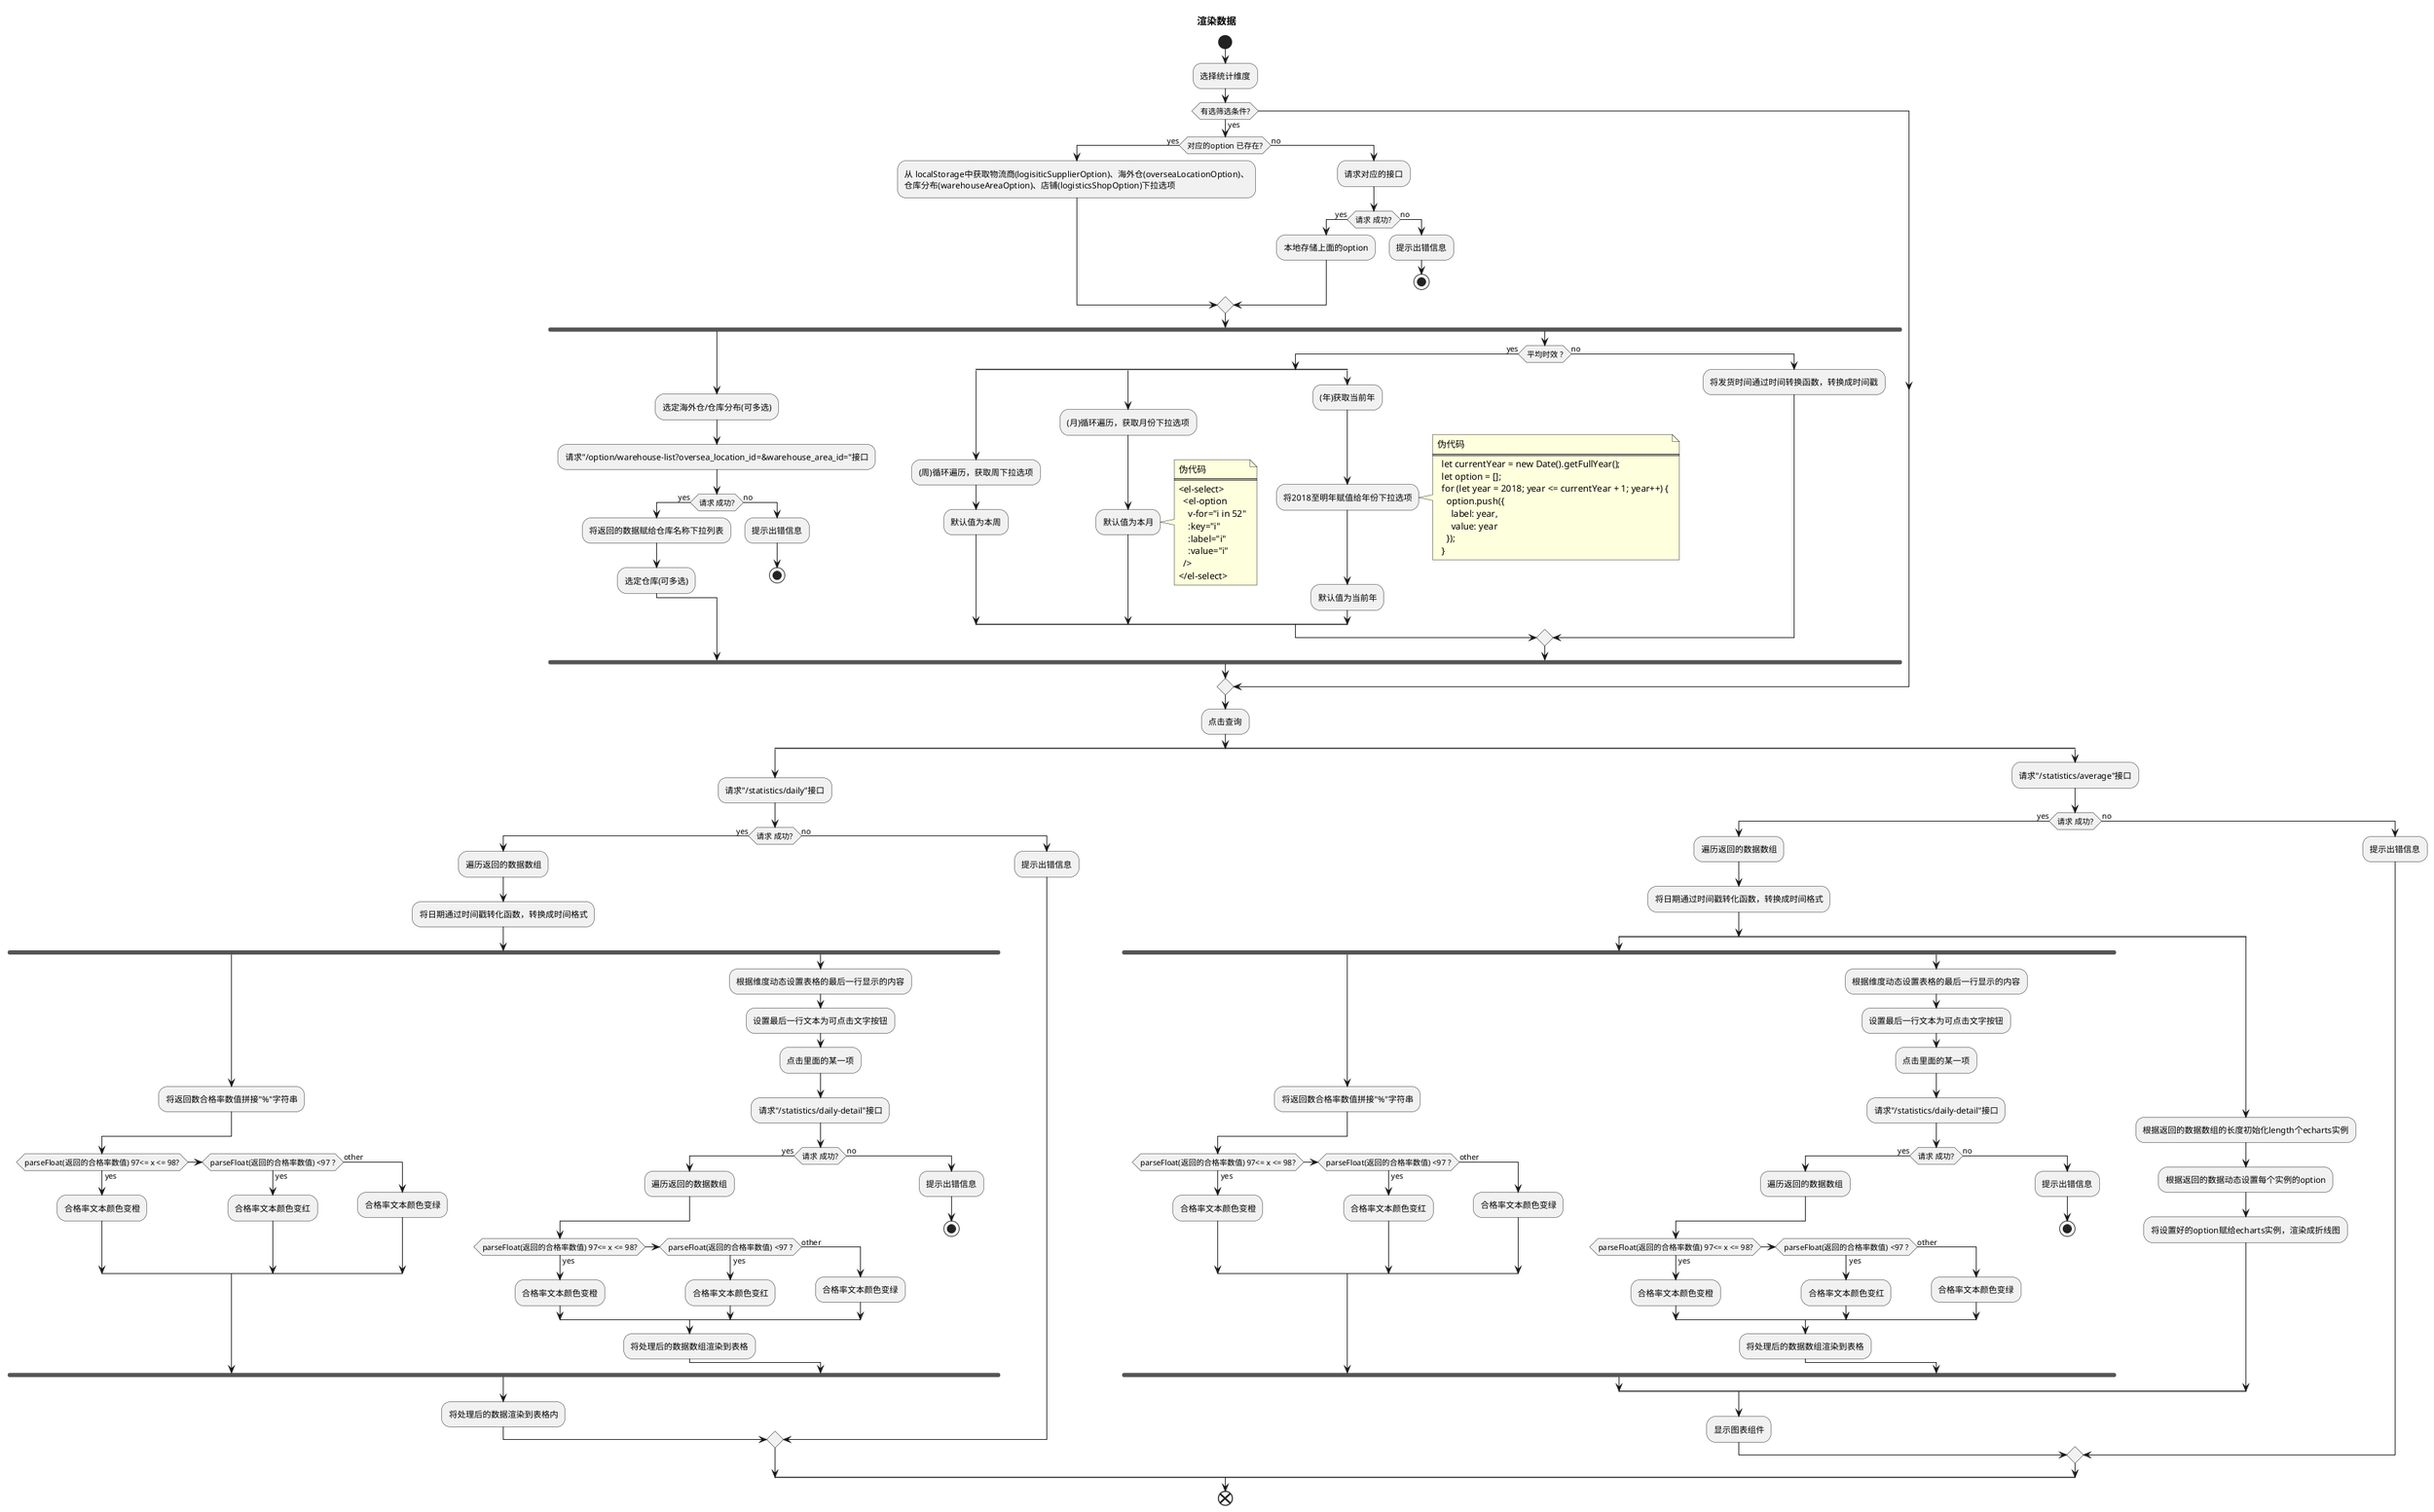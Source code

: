 @startuml
title 渲染数据

start
:选择统计维度;
if(有选筛选条件?) then (yes)
 if(对应的option 已存在?) then (yes)
    :从 localStorage中获取物流商(logisiticSupplierOption)、海外仓(overseaLocationOption)、
    仓库分布(warehouseAreaOption)、店铺(logisticsShopOption)下拉选项;
  else (no)
    :请求对应的接口;
    if(请求 成功?) then (yes)
      :本地存储上面的option;
    else (no)
      :提示出错信息;
      stop
    endif
  endif
  fork
    :选定海外仓/仓库分布(可多选);
    :请求"/option/warehouse-list?oversea_location_id=&warehouse_area_id="接口;
    if(请求 成功?) then (yes)
      :将返回的数据赋给仓库名称下拉列表;
      :选定仓库(可多选);
    else (no)
      :提示出错信息;
      stop
    endif
  fork again
    if(平均时效 ?) then (yes)
      split 
        :(周)循环遍历，获取周下拉选项;
        :默认值为本周;
      split again 
        :(月)循环遍历，获取月份下拉选项;
        :默认值为本月;
      note right 
        伪代码
        ====
        <el-select>
          <el-option
            v-for="i in 52"
            :key="i"
            :label="i"
            :value="i"
          />
        </el-select>
      end note
      split again
        :(年)获取当前年;
        :将2018至明年赋值给年份下拉选项;
        note right
          伪代码
          ====
            let currentYear = new Date().getFullYear();
            let option = [];
            for (let year = 2018; year <= currentYear + 1; year++) {
              option.push({
                label: year,
                value: year
              });
            }
        end note
        :默认值为当前年;
      end split
    else (no)
      :将发货时间通过时间转换函数，转换成时间戳;
    endif
  end fork
endif
:点击查询;
split
  :请求"/statistics/daily"接口;
  if(请求 成功?) then (yes)
    :遍历返回的数据数组;
    :将日期通过时间戳转化函数，转换成时间格式;
    fork
      :将返回数合格率数值拼接"%"字符串;
      if(parseFloat(返回的合格率数值) 97<= x <= 98?) then (yes)
        :合格率文本颜色变橙;
      elseif(parseFloat(返回的合格率数值) <97 ?) then (yes)
        :合格率文本颜色变红;
      else (other)
        :合格率文本颜色变绿;
      endif
    fork again  
      :根据维度动态设置表格的最后一行显示的内容;
      :设置最后一行文本为可点击文字按钮;
      :点击里面的某一项;
      :请求"/statistics/daily-detail"接口;
      if(请求 成功?) then (yes)
        :遍历返回的数据数组;
        if(parseFloat(返回的合格率数值) 97<= x <= 98?) then (yes)
          :合格率文本颜色变橙;
        elseif(parseFloat(返回的合格率数值) <97 ?) then (yes)
          :合格率文本颜色变红;
        else (other)
          :合格率文本颜色变绿;
        endif
        :将处理后的数据数组渲染到表格;
      else (no)
        :提示出错信息;
        stop
      endif
    end fork
    :将处理后的数据渲染到表格内;
  else (no)
    :提示出错信息;
  endif
split again
  :请求"/statistics/average"接口;
  if(请求 成功?) then (yes)
    :遍历返回的数据数组;
    :将日期通过时间戳转化函数，转换成时间格式;
   split
     fork
      :将返回数合格率数值拼接"%"字符串;
      if(parseFloat(返回的合格率数值) 97<= x <= 98?) then (yes)
        :合格率文本颜色变橙;
      elseif(parseFloat(返回的合格率数值) <97 ?) then (yes)
        :合格率文本颜色变红;
      else (other)
        :合格率文本颜色变绿;
      endif
     fork again  
      :根据维度动态设置表格的最后一行显示的内容;
      :设置最后一行文本为可点击文字按钮;
      :点击里面的某一项;
      :请求"/statistics/daily-detail"接口;
      if(请求 成功?) then (yes)
        :遍历返回的数据数组;
        if(parseFloat(返回的合格率数值) 97<= x <= 98?) then (yes)
          :合格率文本颜色变橙;
        elseif(parseFloat(返回的合格率数值) <97 ?) then (yes)
          :合格率文本颜色变红;
        else (other)
          :合格率文本颜色变绿;
        endif
        :将处理后的数据数组渲染到表格;
      else (no)
        :提示出错信息;
        stop
      endif
     end fork
    split again
      :根据返回的数据数组的长度初始化length个echarts实例;
      :根据返回的数据动态设置每个实例的option;
      :将设置好的option赋给echarts实例，渲染成折线图;
  end split
  :显示图表组件;
  else (no)
    :提示出错信息;
  endif
end split
end 

@enduml

@startuml
title 重置

start
:点击重置;
:将筛选条件和统计维度全部置空;
:将表格数组和折线图对象均置空;
:将图表组件隐藏;
end

@enduml
